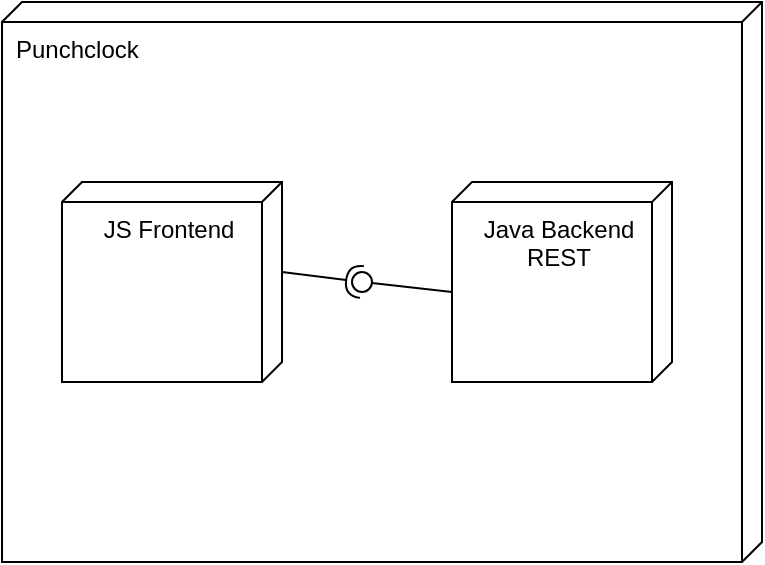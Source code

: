<mxfile>
    <diagram id="b-PgWOFdwaXDP7NqiAG-" name="Page-1">
        <mxGraphModel dx="516" dy="532" grid="1" gridSize="10" guides="1" tooltips="1" connect="1" arrows="1" fold="1" page="1" pageScale="1" pageWidth="850" pageHeight="1100" math="0" shadow="0">
            <root>
                <mxCell id="0"/>
                <mxCell id="1" parent="0"/>
                <mxCell id="2" value="Punchclock" style="verticalAlign=top;align=left;shape=cube;size=10;direction=south;fontStyle=0;html=1;boundedLbl=1;spacingLeft=5;" vertex="1" parent="1">
                    <mxGeometry x="90" y="190" width="380" height="280" as="geometry"/>
                </mxCell>
                <mxCell id="3" value="Java Backend&lt;br&gt;REST" style="verticalAlign=top;align=center;shape=cube;size=10;direction=south;html=1;boundedLbl=1;spacingLeft=5;" vertex="1" parent="2">
                    <mxGeometry width="110" height="100" relative="1" as="geometry">
                        <mxPoint x="225" y="90" as="offset"/>
                    </mxGeometry>
                </mxCell>
                <mxCell id="4" value="JS Frontend" style="verticalAlign=top;align=center;shape=cube;size=10;direction=south;html=1;boundedLbl=1;spacingLeft=5;" vertex="1" parent="2">
                    <mxGeometry width="110" height="100" relative="1" as="geometry">
                        <mxPoint x="30" y="90" as="offset"/>
                    </mxGeometry>
                </mxCell>
                <mxCell id="8" value="" style="rounded=0;orthogonalLoop=1;jettySize=auto;html=1;endArrow=none;endFill=0;exitX=0;exitY=0;exitDx=55;exitDy=110;exitPerimeter=0;" edge="1" target="10" parent="2" source="3">
                    <mxGeometry relative="1" as="geometry">
                        <mxPoint x="160" y="140" as="sourcePoint"/>
                    </mxGeometry>
                </mxCell>
                <mxCell id="9" value="" style="rounded=0;orthogonalLoop=1;jettySize=auto;html=1;endArrow=halfCircle;endFill=0;entryX=0.5;entryY=0.5;entryDx=0;entryDy=0;endSize=6;strokeWidth=1;exitX=0;exitY=0;exitDx=45;exitDy=0;exitPerimeter=0;" edge="1" target="10" parent="2" source="4">
                    <mxGeometry relative="1" as="geometry">
                        <mxPoint x="140" y="90" as="sourcePoint"/>
                    </mxGeometry>
                </mxCell>
                <mxCell id="10" value="" style="ellipse;whiteSpace=wrap;html=1;fontFamily=Helvetica;fontSize=12;fontColor=#000000;align=center;strokeColor=#000000;fillColor=#ffffff;points=[];aspect=fixed;resizable=0;" vertex="1" parent="2">
                    <mxGeometry x="175" y="135" width="10" height="10" as="geometry"/>
                </mxCell>
            </root>
        </mxGraphModel>
    </diagram>
</mxfile>